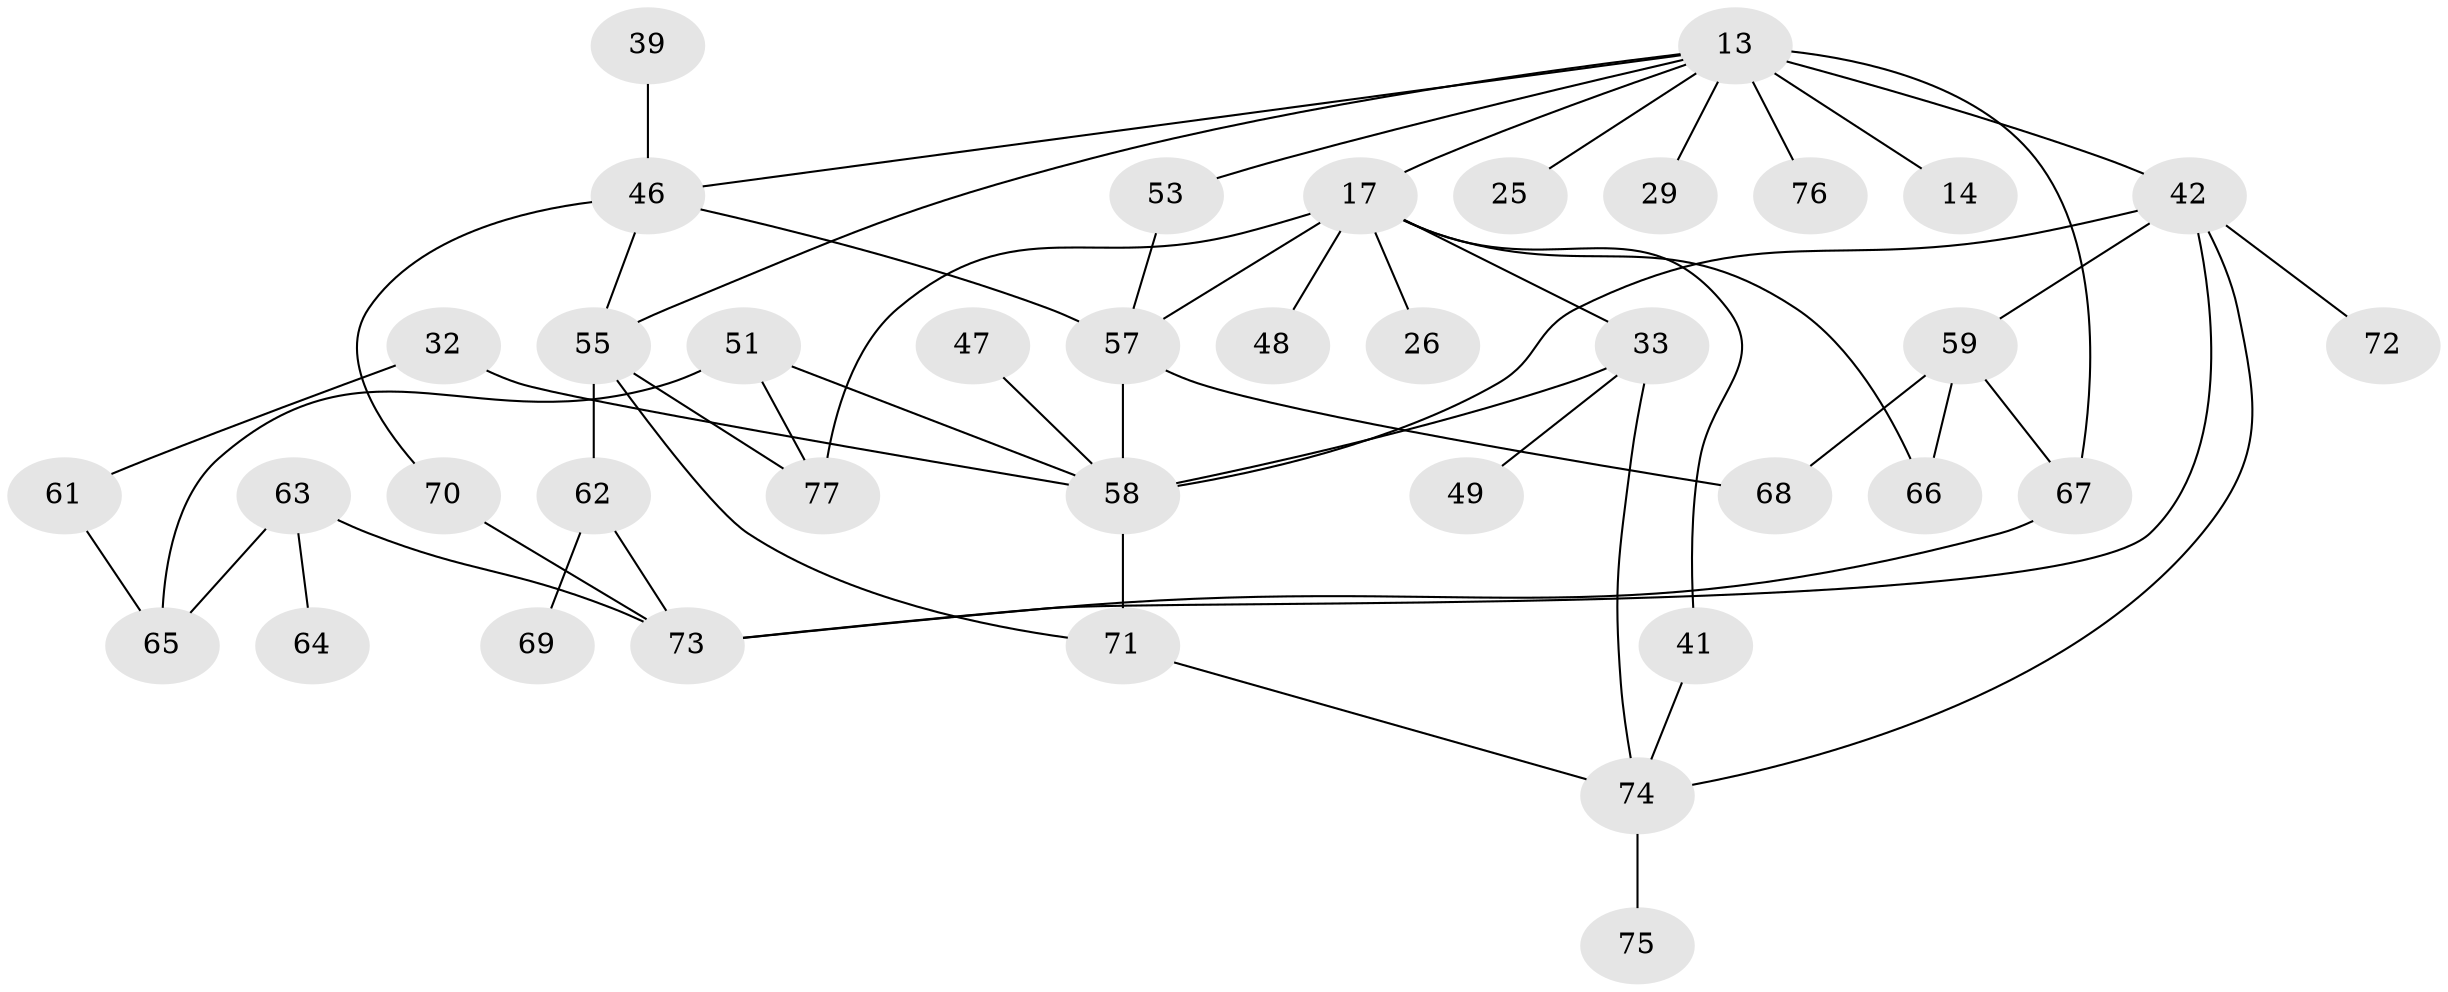 // original degree distribution, {6: 0.05194805194805195, 3: 0.24675324675324675, 2: 0.2857142857142857, 4: 0.16883116883116883, 5: 0.03896103896103896, 1: 0.2077922077922078}
// Generated by graph-tools (version 1.1) at 2025/41/03/09/25 04:41:38]
// undirected, 38 vertices, 56 edges
graph export_dot {
graph [start="1"]
  node [color=gray90,style=filled];
  13 [super="+6+12"];
  14;
  17 [super="+1+4+3"];
  25;
  26;
  29;
  32;
  33 [super="+31"];
  39;
  41 [super="+2+21"];
  42 [super="+8+11"];
  46 [super="+20"];
  47;
  48;
  49;
  51;
  53;
  55 [super="+27+50+44+22"];
  57 [super="+54+30+43"];
  58 [super="+37"];
  59 [super="+52"];
  61;
  62;
  63;
  64;
  65;
  66 [super="+23"];
  67 [super="+38"];
  68;
  69;
  70;
  71 [super="+15"];
  72;
  73 [super="+40"];
  74 [super="+56+60"];
  75;
  76;
  77 [super="+45"];
  13 -- 53;
  13 -- 76 [weight=2];
  13 -- 17 [weight=2];
  13 -- 14;
  13 -- 42 [weight=3];
  13 -- 25;
  13 -- 29;
  13 -- 46;
  13 -- 55;
  13 -- 67;
  17 -- 77;
  17 -- 48;
  17 -- 41;
  17 -- 26;
  17 -- 66;
  17 -- 33;
  17 -- 57;
  32 -- 61;
  32 -- 58;
  33 -- 49;
  33 -- 58;
  33 -- 74;
  39 -- 46;
  41 -- 74;
  42 -- 59 [weight=2];
  42 -- 58 [weight=2];
  42 -- 72;
  42 -- 73;
  42 -- 74;
  46 -- 70;
  46 -- 55;
  46 -- 57;
  47 -- 58;
  51 -- 65;
  51 -- 77 [weight=2];
  51 -- 58;
  53 -- 57;
  55 -- 77 [weight=2];
  55 -- 71;
  55 -- 62 [weight=2];
  57 -- 58;
  57 -- 68;
  58 -- 71;
  59 -- 68;
  59 -- 67;
  59 -- 66;
  61 -- 65;
  62 -- 69;
  62 -- 73;
  63 -- 64;
  63 -- 65;
  63 -- 73;
  67 -- 73;
  70 -- 73;
  71 -- 74;
  74 -- 75;
}
